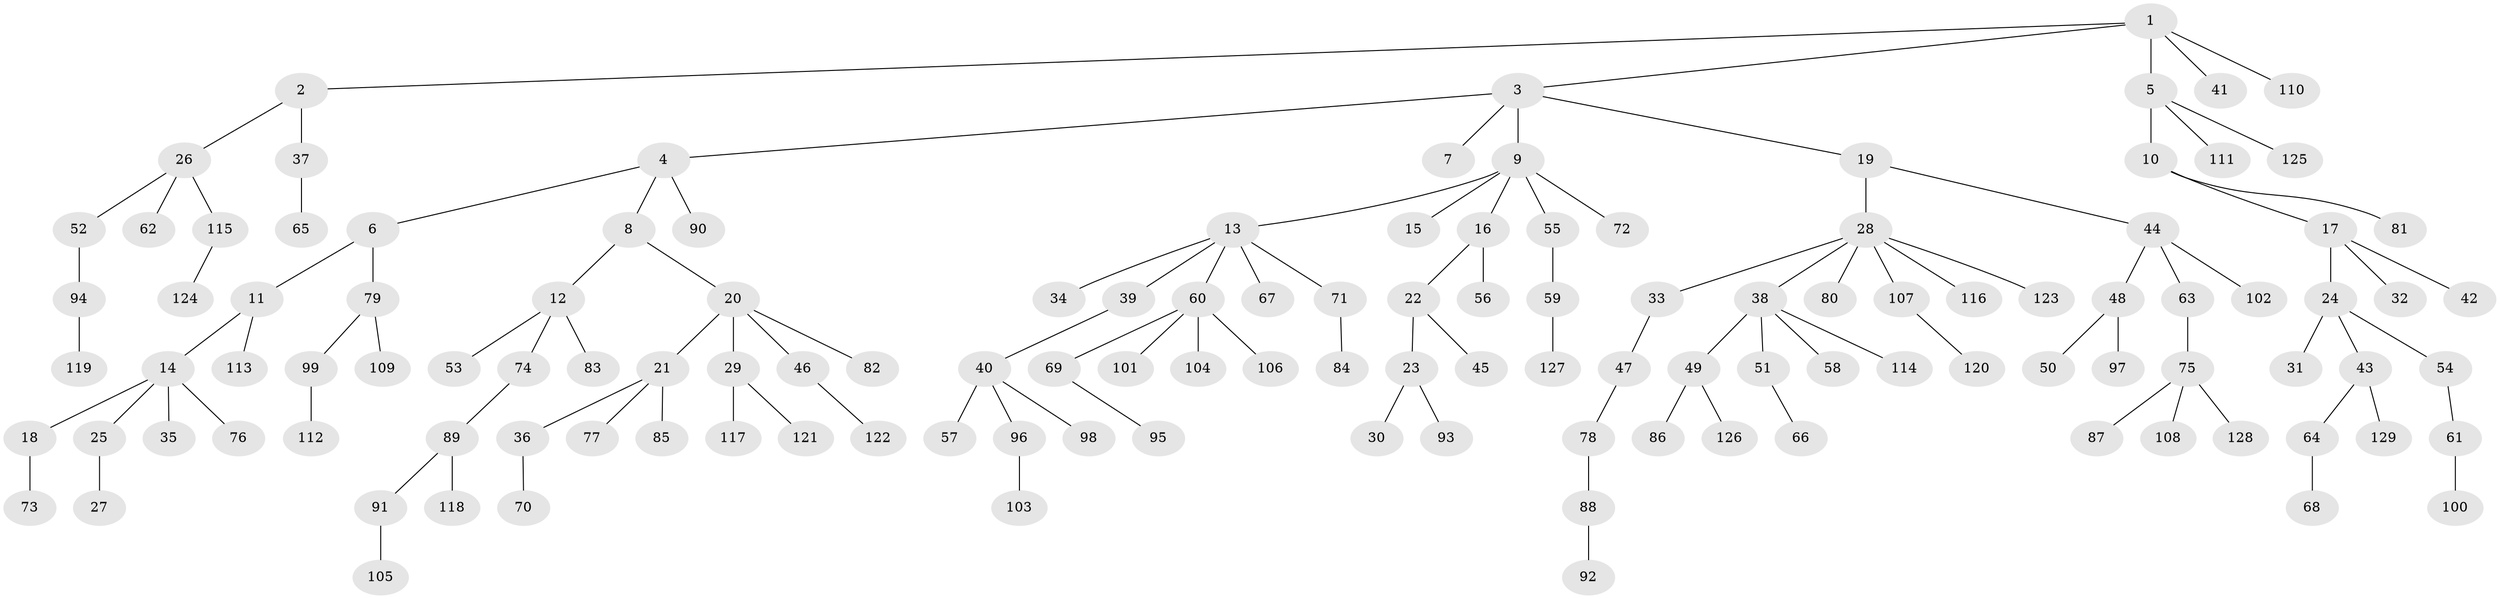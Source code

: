 // coarse degree distribution, {4: 0.1, 3: 0.08888888888888889, 5: 0.03333333333333333, 6: 0.022222222222222223, 2: 0.17777777777777778, 1: 0.5666666666666667, 8: 0.011111111111111112}
// Generated by graph-tools (version 1.1) at 2025/42/03/06/25 10:42:04]
// undirected, 129 vertices, 128 edges
graph export_dot {
graph [start="1"]
  node [color=gray90,style=filled];
  1;
  2;
  3;
  4;
  5;
  6;
  7;
  8;
  9;
  10;
  11;
  12;
  13;
  14;
  15;
  16;
  17;
  18;
  19;
  20;
  21;
  22;
  23;
  24;
  25;
  26;
  27;
  28;
  29;
  30;
  31;
  32;
  33;
  34;
  35;
  36;
  37;
  38;
  39;
  40;
  41;
  42;
  43;
  44;
  45;
  46;
  47;
  48;
  49;
  50;
  51;
  52;
  53;
  54;
  55;
  56;
  57;
  58;
  59;
  60;
  61;
  62;
  63;
  64;
  65;
  66;
  67;
  68;
  69;
  70;
  71;
  72;
  73;
  74;
  75;
  76;
  77;
  78;
  79;
  80;
  81;
  82;
  83;
  84;
  85;
  86;
  87;
  88;
  89;
  90;
  91;
  92;
  93;
  94;
  95;
  96;
  97;
  98;
  99;
  100;
  101;
  102;
  103;
  104;
  105;
  106;
  107;
  108;
  109;
  110;
  111;
  112;
  113;
  114;
  115;
  116;
  117;
  118;
  119;
  120;
  121;
  122;
  123;
  124;
  125;
  126;
  127;
  128;
  129;
  1 -- 2;
  1 -- 3;
  1 -- 5;
  1 -- 41;
  1 -- 110;
  2 -- 26;
  2 -- 37;
  3 -- 4;
  3 -- 7;
  3 -- 9;
  3 -- 19;
  4 -- 6;
  4 -- 8;
  4 -- 90;
  5 -- 10;
  5 -- 111;
  5 -- 125;
  6 -- 11;
  6 -- 79;
  8 -- 12;
  8 -- 20;
  9 -- 13;
  9 -- 15;
  9 -- 16;
  9 -- 55;
  9 -- 72;
  10 -- 17;
  10 -- 81;
  11 -- 14;
  11 -- 113;
  12 -- 53;
  12 -- 74;
  12 -- 83;
  13 -- 34;
  13 -- 39;
  13 -- 60;
  13 -- 67;
  13 -- 71;
  14 -- 18;
  14 -- 25;
  14 -- 35;
  14 -- 76;
  16 -- 22;
  16 -- 56;
  17 -- 24;
  17 -- 32;
  17 -- 42;
  18 -- 73;
  19 -- 28;
  19 -- 44;
  20 -- 21;
  20 -- 29;
  20 -- 46;
  20 -- 82;
  21 -- 36;
  21 -- 77;
  21 -- 85;
  22 -- 23;
  22 -- 45;
  23 -- 30;
  23 -- 93;
  24 -- 31;
  24 -- 43;
  24 -- 54;
  25 -- 27;
  26 -- 52;
  26 -- 62;
  26 -- 115;
  28 -- 33;
  28 -- 38;
  28 -- 80;
  28 -- 107;
  28 -- 116;
  28 -- 123;
  29 -- 117;
  29 -- 121;
  33 -- 47;
  36 -- 70;
  37 -- 65;
  38 -- 49;
  38 -- 51;
  38 -- 58;
  38 -- 114;
  39 -- 40;
  40 -- 57;
  40 -- 96;
  40 -- 98;
  43 -- 64;
  43 -- 129;
  44 -- 48;
  44 -- 63;
  44 -- 102;
  46 -- 122;
  47 -- 78;
  48 -- 50;
  48 -- 97;
  49 -- 86;
  49 -- 126;
  51 -- 66;
  52 -- 94;
  54 -- 61;
  55 -- 59;
  59 -- 127;
  60 -- 69;
  60 -- 101;
  60 -- 104;
  60 -- 106;
  61 -- 100;
  63 -- 75;
  64 -- 68;
  69 -- 95;
  71 -- 84;
  74 -- 89;
  75 -- 87;
  75 -- 108;
  75 -- 128;
  78 -- 88;
  79 -- 99;
  79 -- 109;
  88 -- 92;
  89 -- 91;
  89 -- 118;
  91 -- 105;
  94 -- 119;
  96 -- 103;
  99 -- 112;
  107 -- 120;
  115 -- 124;
}
